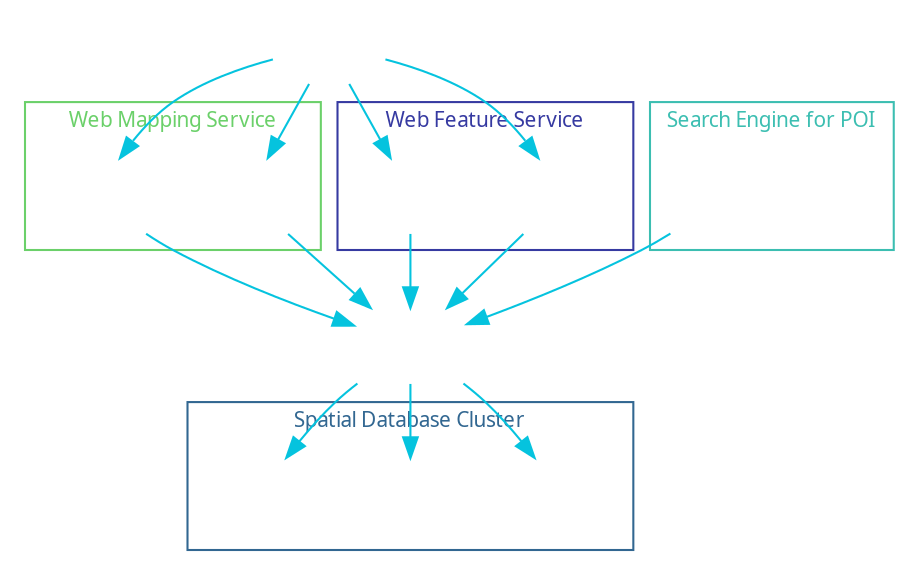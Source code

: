 digraph {
	fontname="Microsoft YaHei";
    fontsize=10;
    dir=LR;

    graph [dpi=180];

    node [shape="Mrecord", fontname="Consolas", fontsize=10];
    edge [color="#05c3de", fontname="Consolas", fontsize=10];

	squid [shape="none", image="logos/squid_logo_resized.png", label=""];

	subgraph cluster_search_engine {
		color="#3CBEB1";
		fontcolor="#3CBEB1";
		label="Search Engine for POI";
		geo_index [shape="none", image="logos/elastic_logo_resized.png", label=""];
	}

	geo_index -> pgpool2;

	subgraph cluster_wms {
		color="#6BD06A";
		fontcolor="#6BD06A";
		label="Web Mapping Service";
		wms1 [shape="none", image="logos/mapserver_logo_resized.png", label=""];
		wms2 [shape="none", image="logos/mapserver_logo_resized.png", label=""];
	}

	subgraph cluster_wfs {
		color="#363AA1";
		fontcolor="#363AA1";
		label="Web Feature Service";
		wfs1 [shape="none", image="logos/mapserver_logo_resized.png", label=""];
		wfs2 [shape="none", image="logos/mapserver_logo_resized.png", label=""];
	}
	
	squid -> wfs1;
	squid -> wfs2;

	squid -> wms1;
	squid -> wms2;

	wfs1 -> pgpool2;
	wfs2 -> pgpool2;

	wms1 -> pgpool2;
	wms2 -> pgpool2;

	pgpool2 [shape="none", image="logos/pgpool_ii_logo_resized.png", label=""];

	subgraph cluster_pg {
		color="#326791";
		fontcolor="#326791";
		label="Spatial Database Cluster";
		pg1 [shape="none", image="logos/postgresql_logo_resized.png", label=""];
		pg2 [shape="none", image="logos/postgresql_logo_resized.png", label=""];
		pg3 [shape="none", image="logos/postgresql_logo_resized.png", label=""];
	}
	
	pgpool2 -> pg1;
	pgpool2 -> pg2;
	pgpool2 -> pg3;

}
